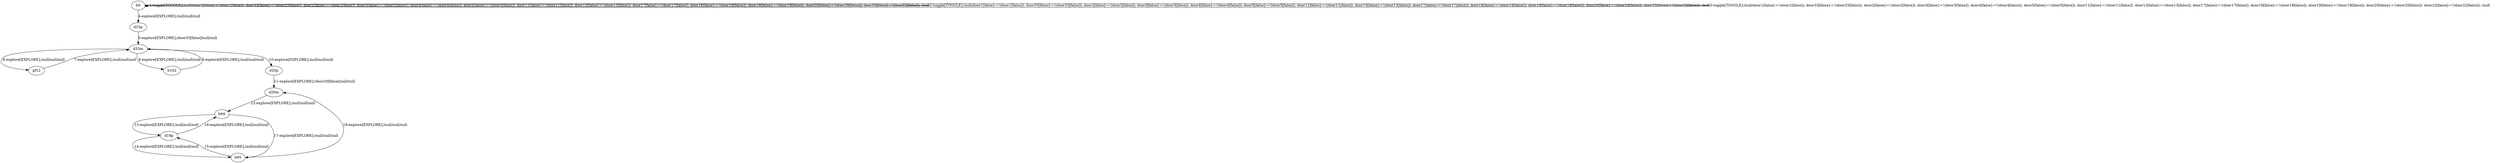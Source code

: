 # Total number of goals covered by this test: 1
# b95 --> d20m

digraph g {
"b0" -> "b0" [label = "1-toggle[TOGGLE];/null/door1[false]:=!(door1[false]); door33[false]:=!(door33[false]); door2[false]:=!(door2[false]); door3[false]:=!(door3[false]); door4[false]:=!(door4[false]); door5[false]:=!(door5[false]); door11[false]:=!(door11[false]); door13[false]:=!(door13[false]); door17[false]:=!(door17[false]); door18[false]:=!(door18[false]); door19[false]:=!(door19[false]); door20[false]:=!(door20[false]); door22[false]:=!(door22[false]); /null"];
"b0" -> "b0" [label = "2-toggle[TOGGLE];/null/door1[false]:=!(door1[false]); door33[false]:=!(door33[false]); door2[false]:=!(door2[false]); door3[false]:=!(door3[false]); door4[false]:=!(door4[false]); door5[false]:=!(door5[false]); door11[false]:=!(door11[false]); door13[false]:=!(door13[false]); door17[false]:=!(door17[false]); door18[false]:=!(door18[false]); door19[false]:=!(door19[false]); door20[false]:=!(door20[false]); door22[false]:=!(door22[false]); /null"];
"b0" -> "b0" [label = "3-toggle[TOGGLE];/null/door1[false]:=!(door1[false]); door33[false]:=!(door33[false]); door2[false]:=!(door2[false]); door3[false]:=!(door3[false]); door4[false]:=!(door4[false]); door5[false]:=!(door5[false]); door11[false]:=!(door11[false]); door13[false]:=!(door13[false]); door17[false]:=!(door17[false]); door18[false]:=!(door18[false]); door19[false]:=!(door19[false]); door20[false]:=!(door20[false]); door22[false]:=!(door22[false]); /null"];
"b0" -> "d33p" [label = "4-explore[EXPLORE];/null/null/null"];
"d33p" -> "d33m" [label = "5-explore[EXPLORE];/door33[false]/null/null"];
"d33m" -> "gf12" [label = "6-explore[EXPLORE];/null/null/null"];
"gf12" -> "d33m" [label = "7-explore[EXPLORE];/null/null/null"];
"d33m" -> "b102" [label = "8-explore[EXPLORE];/null/null/null"];
"b102" -> "d33m" [label = "9-explore[EXPLORE];/null/null/null"];
"d33m" -> "d20p" [label = "10-explore[EXPLORE];/null/null/null"];
"d20p" -> "d20m" [label = "11-explore[EXPLORE];/door20[false]/null/null"];
"d20m" -> "b94" [label = "12-explore[EXPLORE];/null/null/null"];
"b94" -> "d18p" [label = "13-explore[EXPLORE];/null/null/null"];
"d18p" -> "b95" [label = "14-explore[EXPLORE];/null/null/null"];
"b95" -> "d18p" [label = "15-explore[EXPLORE];/null/null/null"];
"d18p" -> "b94" [label = "16-explore[EXPLORE];/null/null/null"];
"b94" -> "b95" [label = "17-explore[EXPLORE];/null/null/null"];
"b95" -> "d20m" [label = "18-explore[EXPLORE];/null/null/null"];
}